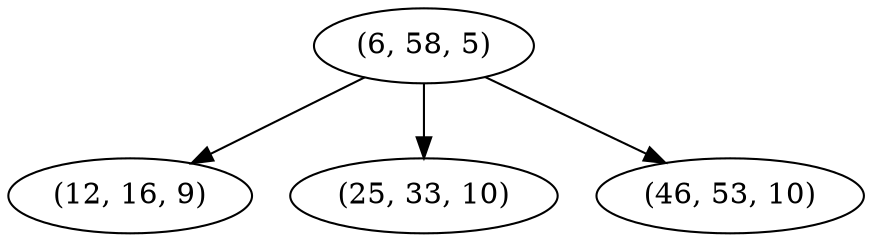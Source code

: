 digraph tree {
    "(6, 58, 5)";
    "(12, 16, 9)";
    "(25, 33, 10)";
    "(46, 53, 10)";
    "(6, 58, 5)" -> "(12, 16, 9)";
    "(6, 58, 5)" -> "(25, 33, 10)";
    "(6, 58, 5)" -> "(46, 53, 10)";
}
